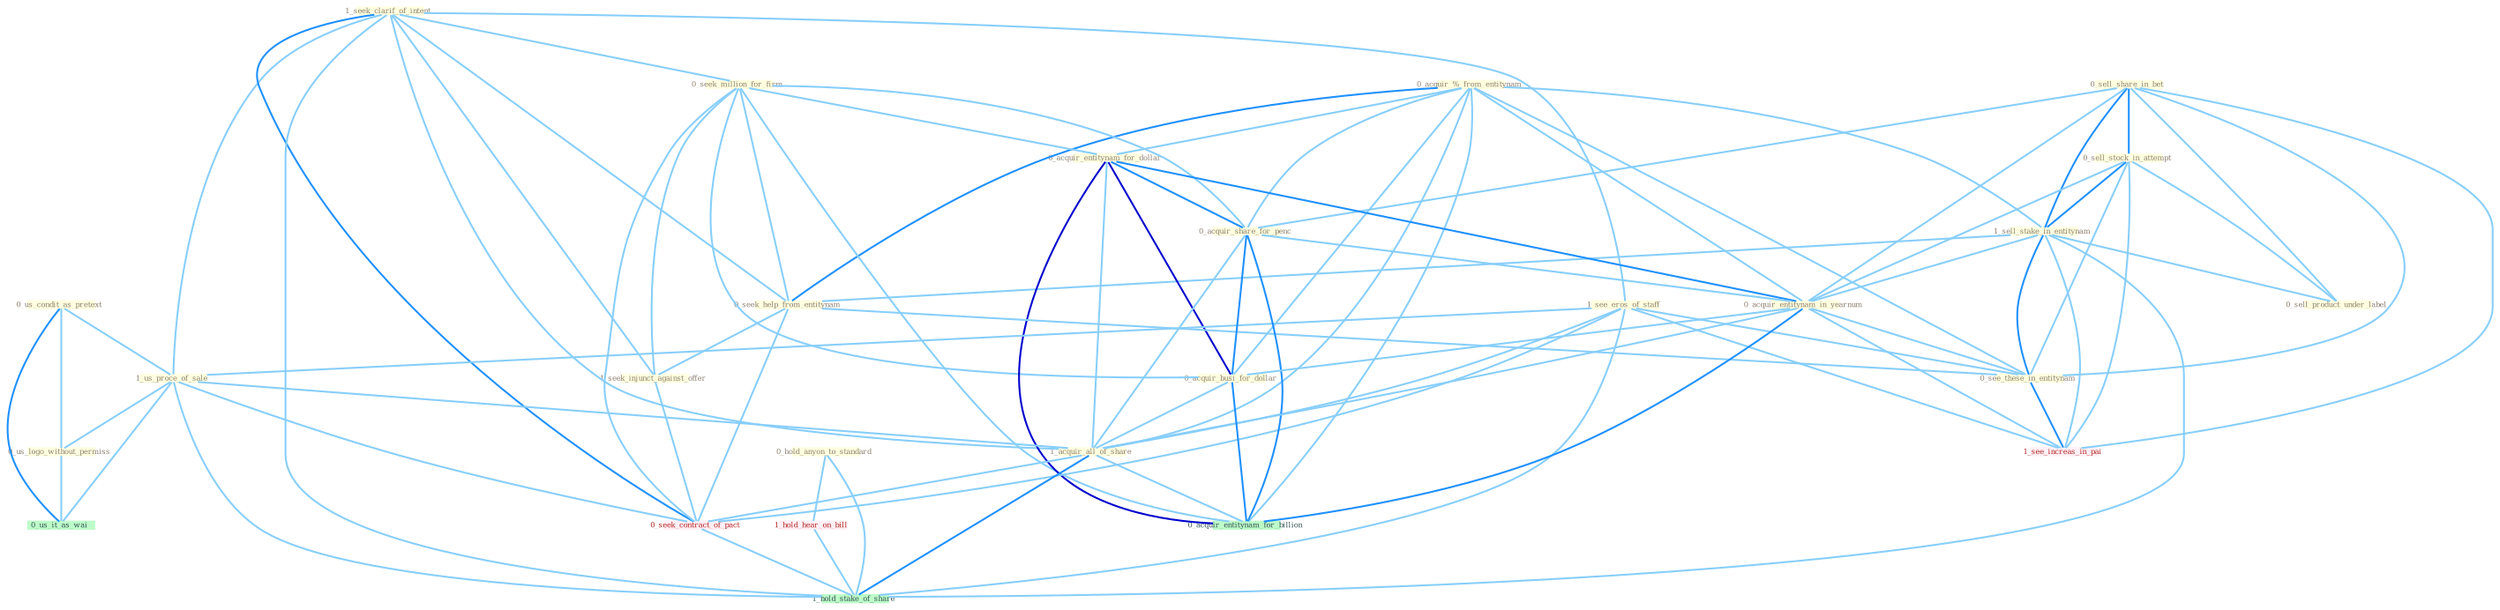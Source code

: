 Graph G{ 
    node
    [shape=polygon,style=filled,width=.5,height=.06,color="#BDFCC9",fixedsize=true,fontsize=4,
    fontcolor="#2f4f4f"];
    {node
    [color="#ffffe0", fontcolor="#8b7d6b"] "0_hold_anyon_to_standard " "0_sell_share_in_bet " "0_acquir_%_from_entitynam " "0_sell_stock_in_attempt " "1_seek_clarif_of_intent " "0_us_condit_as_pretext " "0_seek_million_for_firm " "1_sell_stake_in_entitynam " "0_acquir_entitynam_for_dollar " "1_see_eros_of_staff " "0_seek_help_from_entitynam " "0_acquir_share_for_penc " "1_us_proce_of_sale " "1_seek_injunct_against_offer " "0_acquir_entitynam_in_yearnum " "0_sell_product_under_label " "0_us_logo_without_permiss " "0_acquir_busi_for_dollar " "1_acquir_all_of_share " "0_see_these_in_entitynam "}
{node [color="#fff0f5", fontcolor="#b22222"] "0_seek_contract_of_pact " "1_see_increas_in_pai " "1_hold_hear_on_bill "}
edge [color="#B0E2FF"];

	"0_hold_anyon_to_standard " -- "1_hold_hear_on_bill " [w="1", color="#87cefa" ];
	"0_hold_anyon_to_standard " -- "1_hold_stake_of_share " [w="1", color="#87cefa" ];
	"0_sell_share_in_bet " -- "0_sell_stock_in_attempt " [w="2", color="#1e90ff" , len=0.8];
	"0_sell_share_in_bet " -- "1_sell_stake_in_entitynam " [w="2", color="#1e90ff" , len=0.8];
	"0_sell_share_in_bet " -- "0_acquir_share_for_penc " [w="1", color="#87cefa" ];
	"0_sell_share_in_bet " -- "0_acquir_entitynam_in_yearnum " [w="1", color="#87cefa" ];
	"0_sell_share_in_bet " -- "0_sell_product_under_label " [w="1", color="#87cefa" ];
	"0_sell_share_in_bet " -- "0_see_these_in_entitynam " [w="1", color="#87cefa" ];
	"0_sell_share_in_bet " -- "1_see_increas_in_pai " [w="1", color="#87cefa" ];
	"0_acquir_%_from_entitynam " -- "1_sell_stake_in_entitynam " [w="1", color="#87cefa" ];
	"0_acquir_%_from_entitynam " -- "0_acquir_entitynam_for_dollar " [w="1", color="#87cefa" ];
	"0_acquir_%_from_entitynam " -- "0_seek_help_from_entitynam " [w="2", color="#1e90ff" , len=0.8];
	"0_acquir_%_from_entitynam " -- "0_acquir_share_for_penc " [w="1", color="#87cefa" ];
	"0_acquir_%_from_entitynam " -- "0_acquir_entitynam_in_yearnum " [w="1", color="#87cefa" ];
	"0_acquir_%_from_entitynam " -- "0_acquir_busi_for_dollar " [w="1", color="#87cefa" ];
	"0_acquir_%_from_entitynam " -- "1_acquir_all_of_share " [w="1", color="#87cefa" ];
	"0_acquir_%_from_entitynam " -- "0_see_these_in_entitynam " [w="1", color="#87cefa" ];
	"0_acquir_%_from_entitynam " -- "0_acquir_entitynam_for_billion " [w="1", color="#87cefa" ];
	"0_sell_stock_in_attempt " -- "1_sell_stake_in_entitynam " [w="2", color="#1e90ff" , len=0.8];
	"0_sell_stock_in_attempt " -- "0_acquir_entitynam_in_yearnum " [w="1", color="#87cefa" ];
	"0_sell_stock_in_attempt " -- "0_sell_product_under_label " [w="1", color="#87cefa" ];
	"0_sell_stock_in_attempt " -- "0_see_these_in_entitynam " [w="1", color="#87cefa" ];
	"0_sell_stock_in_attempt " -- "1_see_increas_in_pai " [w="1", color="#87cefa" ];
	"1_seek_clarif_of_intent " -- "0_seek_million_for_firm " [w="1", color="#87cefa" ];
	"1_seek_clarif_of_intent " -- "1_see_eros_of_staff " [w="1", color="#87cefa" ];
	"1_seek_clarif_of_intent " -- "0_seek_help_from_entitynam " [w="1", color="#87cefa" ];
	"1_seek_clarif_of_intent " -- "1_us_proce_of_sale " [w="1", color="#87cefa" ];
	"1_seek_clarif_of_intent " -- "1_seek_injunct_against_offer " [w="1", color="#87cefa" ];
	"1_seek_clarif_of_intent " -- "1_acquir_all_of_share " [w="1", color="#87cefa" ];
	"1_seek_clarif_of_intent " -- "0_seek_contract_of_pact " [w="2", color="#1e90ff" , len=0.8];
	"1_seek_clarif_of_intent " -- "1_hold_stake_of_share " [w="1", color="#87cefa" ];
	"0_us_condit_as_pretext " -- "1_us_proce_of_sale " [w="1", color="#87cefa" ];
	"0_us_condit_as_pretext " -- "0_us_logo_without_permiss " [w="1", color="#87cefa" ];
	"0_us_condit_as_pretext " -- "0_us_it_as_wai " [w="2", color="#1e90ff" , len=0.8];
	"0_seek_million_for_firm " -- "0_acquir_entitynam_for_dollar " [w="1", color="#87cefa" ];
	"0_seek_million_for_firm " -- "0_seek_help_from_entitynam " [w="1", color="#87cefa" ];
	"0_seek_million_for_firm " -- "0_acquir_share_for_penc " [w="1", color="#87cefa" ];
	"0_seek_million_for_firm " -- "1_seek_injunct_against_offer " [w="1", color="#87cefa" ];
	"0_seek_million_for_firm " -- "0_acquir_busi_for_dollar " [w="1", color="#87cefa" ];
	"0_seek_million_for_firm " -- "0_seek_contract_of_pact " [w="1", color="#87cefa" ];
	"0_seek_million_for_firm " -- "0_acquir_entitynam_for_billion " [w="1", color="#87cefa" ];
	"1_sell_stake_in_entitynam " -- "0_seek_help_from_entitynam " [w="1", color="#87cefa" ];
	"1_sell_stake_in_entitynam " -- "0_acquir_entitynam_in_yearnum " [w="1", color="#87cefa" ];
	"1_sell_stake_in_entitynam " -- "0_sell_product_under_label " [w="1", color="#87cefa" ];
	"1_sell_stake_in_entitynam " -- "0_see_these_in_entitynam " [w="2", color="#1e90ff" , len=0.8];
	"1_sell_stake_in_entitynam " -- "1_see_increas_in_pai " [w="1", color="#87cefa" ];
	"1_sell_stake_in_entitynam " -- "1_hold_stake_of_share " [w="1", color="#87cefa" ];
	"0_acquir_entitynam_for_dollar " -- "0_acquir_share_for_penc " [w="2", color="#1e90ff" , len=0.8];
	"0_acquir_entitynam_for_dollar " -- "0_acquir_entitynam_in_yearnum " [w="2", color="#1e90ff" , len=0.8];
	"0_acquir_entitynam_for_dollar " -- "0_acquir_busi_for_dollar " [w="3", color="#0000cd" , len=0.6];
	"0_acquir_entitynam_for_dollar " -- "1_acquir_all_of_share " [w="1", color="#87cefa" ];
	"0_acquir_entitynam_for_dollar " -- "0_acquir_entitynam_for_billion " [w="3", color="#0000cd" , len=0.6];
	"1_see_eros_of_staff " -- "1_us_proce_of_sale " [w="1", color="#87cefa" ];
	"1_see_eros_of_staff " -- "1_acquir_all_of_share " [w="1", color="#87cefa" ];
	"1_see_eros_of_staff " -- "0_see_these_in_entitynam " [w="1", color="#87cefa" ];
	"1_see_eros_of_staff " -- "0_seek_contract_of_pact " [w="1", color="#87cefa" ];
	"1_see_eros_of_staff " -- "1_see_increas_in_pai " [w="1", color="#87cefa" ];
	"1_see_eros_of_staff " -- "1_hold_stake_of_share " [w="1", color="#87cefa" ];
	"0_seek_help_from_entitynam " -- "1_seek_injunct_against_offer " [w="1", color="#87cefa" ];
	"0_seek_help_from_entitynam " -- "0_see_these_in_entitynam " [w="1", color="#87cefa" ];
	"0_seek_help_from_entitynam " -- "0_seek_contract_of_pact " [w="1", color="#87cefa" ];
	"0_acquir_share_for_penc " -- "0_acquir_entitynam_in_yearnum " [w="1", color="#87cefa" ];
	"0_acquir_share_for_penc " -- "0_acquir_busi_for_dollar " [w="2", color="#1e90ff" , len=0.8];
	"0_acquir_share_for_penc " -- "1_acquir_all_of_share " [w="1", color="#87cefa" ];
	"0_acquir_share_for_penc " -- "0_acquir_entitynam_for_billion " [w="2", color="#1e90ff" , len=0.8];
	"1_us_proce_of_sale " -- "0_us_logo_without_permiss " [w="1", color="#87cefa" ];
	"1_us_proce_of_sale " -- "1_acquir_all_of_share " [w="1", color="#87cefa" ];
	"1_us_proce_of_sale " -- "0_seek_contract_of_pact " [w="1", color="#87cefa" ];
	"1_us_proce_of_sale " -- "0_us_it_as_wai " [w="1", color="#87cefa" ];
	"1_us_proce_of_sale " -- "1_hold_stake_of_share " [w="1", color="#87cefa" ];
	"1_seek_injunct_against_offer " -- "0_seek_contract_of_pact " [w="1", color="#87cefa" ];
	"0_acquir_entitynam_in_yearnum " -- "0_acquir_busi_for_dollar " [w="1", color="#87cefa" ];
	"0_acquir_entitynam_in_yearnum " -- "1_acquir_all_of_share " [w="1", color="#87cefa" ];
	"0_acquir_entitynam_in_yearnum " -- "0_see_these_in_entitynam " [w="1", color="#87cefa" ];
	"0_acquir_entitynam_in_yearnum " -- "0_acquir_entitynam_for_billion " [w="2", color="#1e90ff" , len=0.8];
	"0_acquir_entitynam_in_yearnum " -- "1_see_increas_in_pai " [w="1", color="#87cefa" ];
	"0_us_logo_without_permiss " -- "0_us_it_as_wai " [w="1", color="#87cefa" ];
	"0_acquir_busi_for_dollar " -- "1_acquir_all_of_share " [w="1", color="#87cefa" ];
	"0_acquir_busi_for_dollar " -- "0_acquir_entitynam_for_billion " [w="2", color="#1e90ff" , len=0.8];
	"1_acquir_all_of_share " -- "0_seek_contract_of_pact " [w="1", color="#87cefa" ];
	"1_acquir_all_of_share " -- "0_acquir_entitynam_for_billion " [w="1", color="#87cefa" ];
	"1_acquir_all_of_share " -- "1_hold_stake_of_share " [w="2", color="#1e90ff" , len=0.8];
	"0_see_these_in_entitynam " -- "1_see_increas_in_pai " [w="2", color="#1e90ff" , len=0.8];
	"0_seek_contract_of_pact " -- "1_hold_stake_of_share " [w="1", color="#87cefa" ];
	"1_hold_hear_on_bill " -- "1_hold_stake_of_share " [w="1", color="#87cefa" ];
}